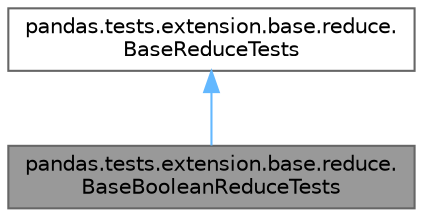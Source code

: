 digraph "pandas.tests.extension.base.reduce.BaseBooleanReduceTests"
{
 // LATEX_PDF_SIZE
  bgcolor="transparent";
  edge [fontname=Helvetica,fontsize=10,labelfontname=Helvetica,labelfontsize=10];
  node [fontname=Helvetica,fontsize=10,shape=box,height=0.2,width=0.4];
  Node1 [id="Node000001",label="pandas.tests.extension.base.reduce.\lBaseBooleanReduceTests",height=0.2,width=0.4,color="gray40", fillcolor="grey60", style="filled", fontcolor="black",tooltip=" "];
  Node2 -> Node1 [id="edge1_Node000001_Node000002",dir="back",color="steelblue1",style="solid",tooltip=" "];
  Node2 [id="Node000002",label="pandas.tests.extension.base.reduce.\lBaseReduceTests",height=0.2,width=0.4,color="gray40", fillcolor="white", style="filled",URL="$d0/dae/classpandas_1_1tests_1_1extension_1_1base_1_1reduce_1_1BaseReduceTests.html",tooltip=" "];
}
